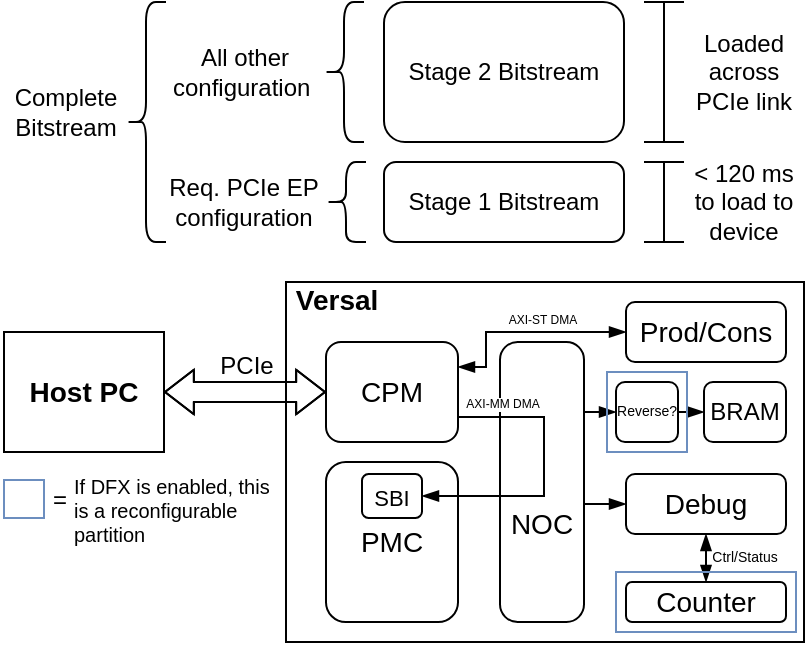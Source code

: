 <mxfile version="24.2.2" type="device">
  <diagram id="NMyAsitcrVUQhma-thph" name="Page-1">
    <mxGraphModel dx="811" dy="118" grid="1" gridSize="10" guides="1" tooltips="1" connect="1" arrows="1" fold="1" page="1" pageScale="1" pageWidth="500" pageHeight="75" math="0" shadow="0">
      <root>
        <mxCell id="0" />
        <mxCell id="1" parent="0" />
        <mxCell id="s0-Jbh16jru5imCCtnIh-1" value="Stage 1 Bitstream" style="rounded=1;whiteSpace=wrap;html=1;" parent="1" vertex="1">
          <mxGeometry x="230" y="400" width="120" height="40" as="geometry" />
        </mxCell>
        <mxCell id="s0-Jbh16jru5imCCtnIh-2" value="Stage 2 Bitstream" style="rounded=1;whiteSpace=wrap;html=1;" parent="1" vertex="1">
          <mxGeometry x="230" y="320" width="120" height="70" as="geometry" />
        </mxCell>
        <mxCell id="s0-Jbh16jru5imCCtnIh-4" value="" style="shape=curlyBracket;whiteSpace=wrap;html=1;rounded=1;" parent="1" vertex="1">
          <mxGeometry x="101" y="320" width="20" height="120" as="geometry" />
        </mxCell>
        <mxCell id="s0-Jbh16jru5imCCtnIh-5" value="" style="shape=crossbar;whiteSpace=wrap;html=1;rounded=1;direction=south;" parent="1" vertex="1">
          <mxGeometry x="360" y="400" width="20" height="40" as="geometry" />
        </mxCell>
        <mxCell id="s0-Jbh16jru5imCCtnIh-7" value="&amp;lt; 120 ms to load to device" style="text;html=1;strokeColor=none;fillColor=none;align=center;verticalAlign=middle;whiteSpace=wrap;rounded=0;" parent="1" vertex="1">
          <mxGeometry x="380" y="405" width="60" height="30" as="geometry" />
        </mxCell>
        <mxCell id="s0-Jbh16jru5imCCtnIh-9" value="Complete Bitstream" style="text;html=1;strokeColor=none;fillColor=none;align=center;verticalAlign=middle;whiteSpace=wrap;rounded=0;" parent="1" vertex="1">
          <mxGeometry x="41" y="360" width="60" height="30" as="geometry" />
        </mxCell>
        <mxCell id="s0-Jbh16jru5imCCtnIh-10" value="" style="shape=curlyBracket;whiteSpace=wrap;html=1;rounded=1;" parent="1" vertex="1">
          <mxGeometry x="201" y="400" width="20" height="40" as="geometry" />
        </mxCell>
        <mxCell id="s0-Jbh16jru5imCCtnIh-11" value="Req. PCIe EP configuration" style="text;html=1;strokeColor=none;fillColor=none;align=center;verticalAlign=middle;whiteSpace=wrap;rounded=0;" parent="1" vertex="1">
          <mxGeometry x="120" y="400" width="80" height="40" as="geometry" />
        </mxCell>
        <mxCell id="s0-Jbh16jru5imCCtnIh-12" value="" style="shape=curlyBracket;whiteSpace=wrap;html=1;rounded=1;" parent="1" vertex="1">
          <mxGeometry x="200" y="320" width="20" height="70" as="geometry" />
        </mxCell>
        <mxCell id="s0-Jbh16jru5imCCtnIh-13" value="All other configuration&amp;nbsp;" style="text;html=1;strokeColor=none;fillColor=none;align=center;verticalAlign=middle;whiteSpace=wrap;rounded=0;" parent="1" vertex="1">
          <mxGeometry x="120" y="335" width="81" height="40" as="geometry" />
        </mxCell>
        <mxCell id="s0-Jbh16jru5imCCtnIh-14" value="" style="shape=crossbar;whiteSpace=wrap;html=1;rounded=1;direction=south;" parent="1" vertex="1">
          <mxGeometry x="360" y="320" width="20" height="70" as="geometry" />
        </mxCell>
        <mxCell id="s0-Jbh16jru5imCCtnIh-15" value="Loaded across PCIe link" style="text;html=1;strokeColor=none;fillColor=none;align=center;verticalAlign=middle;whiteSpace=wrap;rounded=0;" parent="1" vertex="1">
          <mxGeometry x="380" y="340" width="60" height="30" as="geometry" />
        </mxCell>
        <mxCell id="s0-Jbh16jru5imCCtnIh-16" value="Host PC" style="rounded=0;whiteSpace=wrap;html=1;fontStyle=1;fontSize=14;" parent="1" vertex="1">
          <mxGeometry x="40" y="485" width="80" height="60" as="geometry" />
        </mxCell>
        <mxCell id="s0-Jbh16jru5imCCtnIh-17" value="Versal&amp;nbsp;" style="rounded=0;whiteSpace=wrap;html=1;labelPosition=center;verticalLabelPosition=top;align=center;verticalAlign=bottom;horizontal=1;spacing=0;spacingRight=0;fontStyle=1;fontSize=14;spacingLeft=-204;spacingBottom=-18;" parent="1" vertex="1">
          <mxGeometry x="181" y="460" width="259" height="180" as="geometry" />
        </mxCell>
        <mxCell id="s0-Jbh16jru5imCCtnIh-18" value="PCIe" style="shape=flexArrow;endArrow=classic;startArrow=classic;html=1;rounded=0;fontSize=12;exitX=1;exitY=0.5;exitDx=0;exitDy=0;startWidth=11.304;startSize=4.478;endWidth=11.304;endSize=4.478;labelPosition=center;verticalLabelPosition=top;align=center;verticalAlign=bottom;spacingTop=0;spacing=6;entryX=0;entryY=0.5;entryDx=0;entryDy=0;" parent="1" source="s0-Jbh16jru5imCCtnIh-16" target="s0-Jbh16jru5imCCtnIh-19" edge="1">
          <mxGeometry width="100" height="100" relative="1" as="geometry">
            <mxPoint x="91" y="720" as="sourcePoint" />
            <mxPoint x="161" y="540" as="targetPoint" />
            <Array as="points">
              <mxPoint x="161" y="515" />
            </Array>
          </mxGeometry>
        </mxCell>
        <mxCell id="s0-Jbh16jru5imCCtnIh-30" value="AXI-ST DMA" style="edgeStyle=orthogonalEdgeStyle;rounded=0;orthogonalLoop=1;jettySize=auto;html=1;exitX=1;exitY=0.25;exitDx=0;exitDy=0;entryX=0;entryY=0.5;entryDx=0;entryDy=0;fontSize=6;spacing=6;spacingTop=-2;startArrow=blockThin;startFill=1;endArrow=blockThin;endFill=1;spacingLeft=-16;" parent="1" source="s0-Jbh16jru5imCCtnIh-19" target="s0-Jbh16jru5imCCtnIh-33" edge="1">
          <mxGeometry x="0.319" y="5" relative="1" as="geometry">
            <mxPoint x="391" y="507.5" as="targetPoint" />
            <Array as="points">
              <mxPoint x="281" y="503" />
              <mxPoint x="281" y="485" />
            </Array>
            <mxPoint as="offset" />
          </mxGeometry>
        </mxCell>
        <mxCell id="s0-Jbh16jru5imCCtnIh-19" value="CPM" style="rounded=1;whiteSpace=wrap;html=1;fontSize=14;" parent="1" vertex="1">
          <mxGeometry x="201" y="490" width="66" height="50" as="geometry" />
        </mxCell>
        <mxCell id="s0-Jbh16jru5imCCtnIh-23" value="NOC" style="rounded=1;whiteSpace=wrap;html=1;fontSize=14;rotation=0;spacingBottom=-41;arcSize=21;" parent="1" vertex="1">
          <mxGeometry x="288" y="490" width="42" height="140" as="geometry" />
        </mxCell>
        <mxCell id="s0-Jbh16jru5imCCtnIh-41" value="Ctrl/Status" style="edgeStyle=orthogonalEdgeStyle;rounded=0;orthogonalLoop=1;jettySize=auto;html=1;exitX=0.5;exitY=0;exitDx=0;exitDy=0;entryX=0.5;entryY=1;entryDx=0;entryDy=0;fontSize=7;endArrow=blockThin;endFill=1;spacingLeft=37;startArrow=blockThin;startFill=1;" parent="1" source="s0-Jbh16jru5imCCtnIh-24" target="s0-Jbh16jru5imCCtnIh-32" edge="1">
          <mxGeometry relative="1" as="geometry" />
        </mxCell>
        <mxCell id="s0-Jbh16jru5imCCtnIh-24" value="Counter" style="rounded=1;whiteSpace=wrap;html=1;fontSize=14;" parent="1" vertex="1">
          <mxGeometry x="351" y="610" width="80" height="20" as="geometry" />
        </mxCell>
        <mxCell id="s0-Jbh16jru5imCCtnIh-27" value="PMC" style="rounded=1;whiteSpace=wrap;html=1;fontSize=14;" parent="1" vertex="1">
          <mxGeometry x="201" y="550" width="66" height="80" as="geometry" />
        </mxCell>
        <mxCell id="s0-Jbh16jru5imCCtnIh-50" value="AXI-MM DMA" style="edgeStyle=elbowEdgeStyle;rounded=0;orthogonalLoop=1;jettySize=auto;html=1;exitX=1;exitY=0.5;exitDx=0;exitDy=0;entryX=1;entryY=0.75;entryDx=0;entryDy=0;labelBackgroundColor=default;fontSize=6;startArrow=blockThin;startFill=1;endArrow=none;endFill=0;spacingLeft=-43;jumpSize=6;startSize=6;sourcePerimeterSpacing=0;" parent="1" source="s0-Jbh16jru5imCCtnIh-31" target="s0-Jbh16jru5imCCtnIh-19" edge="1">
          <mxGeometry x="0.401" y="-7" relative="1" as="geometry">
            <Array as="points">
              <mxPoint x="310" y="550" />
            </Array>
            <mxPoint as="offset" />
          </mxGeometry>
        </mxCell>
        <mxCell id="s0-Jbh16jru5imCCtnIh-31" value="&lt;font style=&quot;font-size: 11px;&quot;&gt;SBI&lt;/font&gt;" style="rounded=1;whiteSpace=wrap;html=1;fontSize=14;" parent="1" vertex="1">
          <mxGeometry x="219" y="556" width="30" height="22" as="geometry" />
        </mxCell>
        <mxCell id="s0-Jbh16jru5imCCtnIh-44" style="edgeStyle=orthogonalEdgeStyle;rounded=0;orthogonalLoop=1;jettySize=auto;html=1;exitX=0;exitY=0.5;exitDx=0;exitDy=0;entryX=0.995;entryY=0.582;entryDx=0;entryDy=0;entryPerimeter=0;labelBackgroundColor=default;fontSize=7;startArrow=blockThin;startFill=1;endArrow=none;endFill=0;" parent="1" source="s0-Jbh16jru5imCCtnIh-32" target="s0-Jbh16jru5imCCtnIh-23" edge="1">
          <mxGeometry relative="1" as="geometry" />
        </mxCell>
        <mxCell id="s0-Jbh16jru5imCCtnIh-32" value="Debug" style="rounded=1;whiteSpace=wrap;html=1;fontSize=14;" parent="1" vertex="1">
          <mxGeometry x="351" y="556" width="80" height="30" as="geometry" />
        </mxCell>
        <mxCell id="s0-Jbh16jru5imCCtnIh-33" value="Prod/Cons" style="rounded=1;whiteSpace=wrap;html=1;fontSize=14;" parent="1" vertex="1">
          <mxGeometry x="351" y="470" width="80" height="30" as="geometry" />
        </mxCell>
        <mxCell id="s0-Jbh16jru5imCCtnIh-52" style="edgeStyle=elbowEdgeStyle;rounded=0;jumpSize=6;orthogonalLoop=1;jettySize=auto;html=1;exitX=0;exitY=0.5;exitDx=0;exitDy=0;entryX=1;entryY=0.25;entryDx=0;entryDy=0;labelBackgroundColor=default;fontSize=6;startArrow=blockThin;startFill=1;endArrow=none;endFill=0;startSize=6;sourcePerimeterSpacing=0;" parent="1" source="2ewFGsmniRBexmYAnrOi-2" target="s0-Jbh16jru5imCCtnIh-23" edge="1">
          <mxGeometry relative="1" as="geometry" />
        </mxCell>
        <mxCell id="s0-Jbh16jru5imCCtnIh-34" value="BRAM" style="rounded=1;whiteSpace=wrap;html=1;fontSize=12;" parent="1" vertex="1">
          <mxGeometry x="390" y="510" width="41" height="30" as="geometry" />
        </mxCell>
        <mxCell id="2ewFGsmniRBexmYAnrOi-1" value="" style="rounded=0;whiteSpace=wrap;html=1;fillColor=none;strokeColor=#6c8ebf;" parent="1" vertex="1">
          <mxGeometry x="346" y="605" width="90" height="30" as="geometry" />
        </mxCell>
        <mxCell id="2ewFGsmniRBexmYAnrOi-4" style="edgeStyle=orthogonalEdgeStyle;rounded=0;orthogonalLoop=1;jettySize=auto;html=1;exitX=1;exitY=0.5;exitDx=0;exitDy=0;entryX=0;entryY=0.5;entryDx=0;entryDy=0;endArrow=blockThin;endFill=1;" parent="1" source="2ewFGsmniRBexmYAnrOi-2" target="s0-Jbh16jru5imCCtnIh-34" edge="1">
          <mxGeometry relative="1" as="geometry" />
        </mxCell>
        <mxCell id="2ewFGsmniRBexmYAnrOi-2" value="Reverse?" style="rounded=1;whiteSpace=wrap;html=1;fontSize=7;" parent="1" vertex="1">
          <mxGeometry x="346" y="510" width="31" height="30" as="geometry" />
        </mxCell>
        <mxCell id="2ewFGsmniRBexmYAnrOi-5" value="" style="rounded=0;whiteSpace=wrap;html=1;fillColor=none;strokeColor=#6c8ebf;" parent="1" vertex="1">
          <mxGeometry x="341.5" y="505" width="40" height="40" as="geometry" />
        </mxCell>
        <mxCell id="2ewFGsmniRBexmYAnrOi-6" value="" style="rounded=0;whiteSpace=wrap;html=1;fillColor=none;strokeColor=#6c8ebf;" parent="1" vertex="1">
          <mxGeometry x="40" y="559" width="20" height="19" as="geometry" />
        </mxCell>
        <mxCell id="2ewFGsmniRBexmYAnrOi-7" value="If DFX is enabled, this is a reconfigurable partition&amp;nbsp;" style="text;html=1;strokeColor=none;fillColor=none;align=left;verticalAlign=top;whiteSpace=wrap;rounded=0;fontSize=10;textDirection=ltr;labelPosition=center;verticalLabelPosition=middle;" parent="1" vertex="1">
          <mxGeometry x="73" y="550" width="108" height="52" as="geometry" />
        </mxCell>
        <mxCell id="2ewFGsmniRBexmYAnrOi-8" value="=" style="text;html=1;strokeColor=none;fillColor=none;align=center;verticalAlign=middle;whiteSpace=wrap;rounded=0;" parent="1" vertex="1">
          <mxGeometry x="38" y="554" width="60" height="30" as="geometry" />
        </mxCell>
      </root>
    </mxGraphModel>
  </diagram>
</mxfile>
